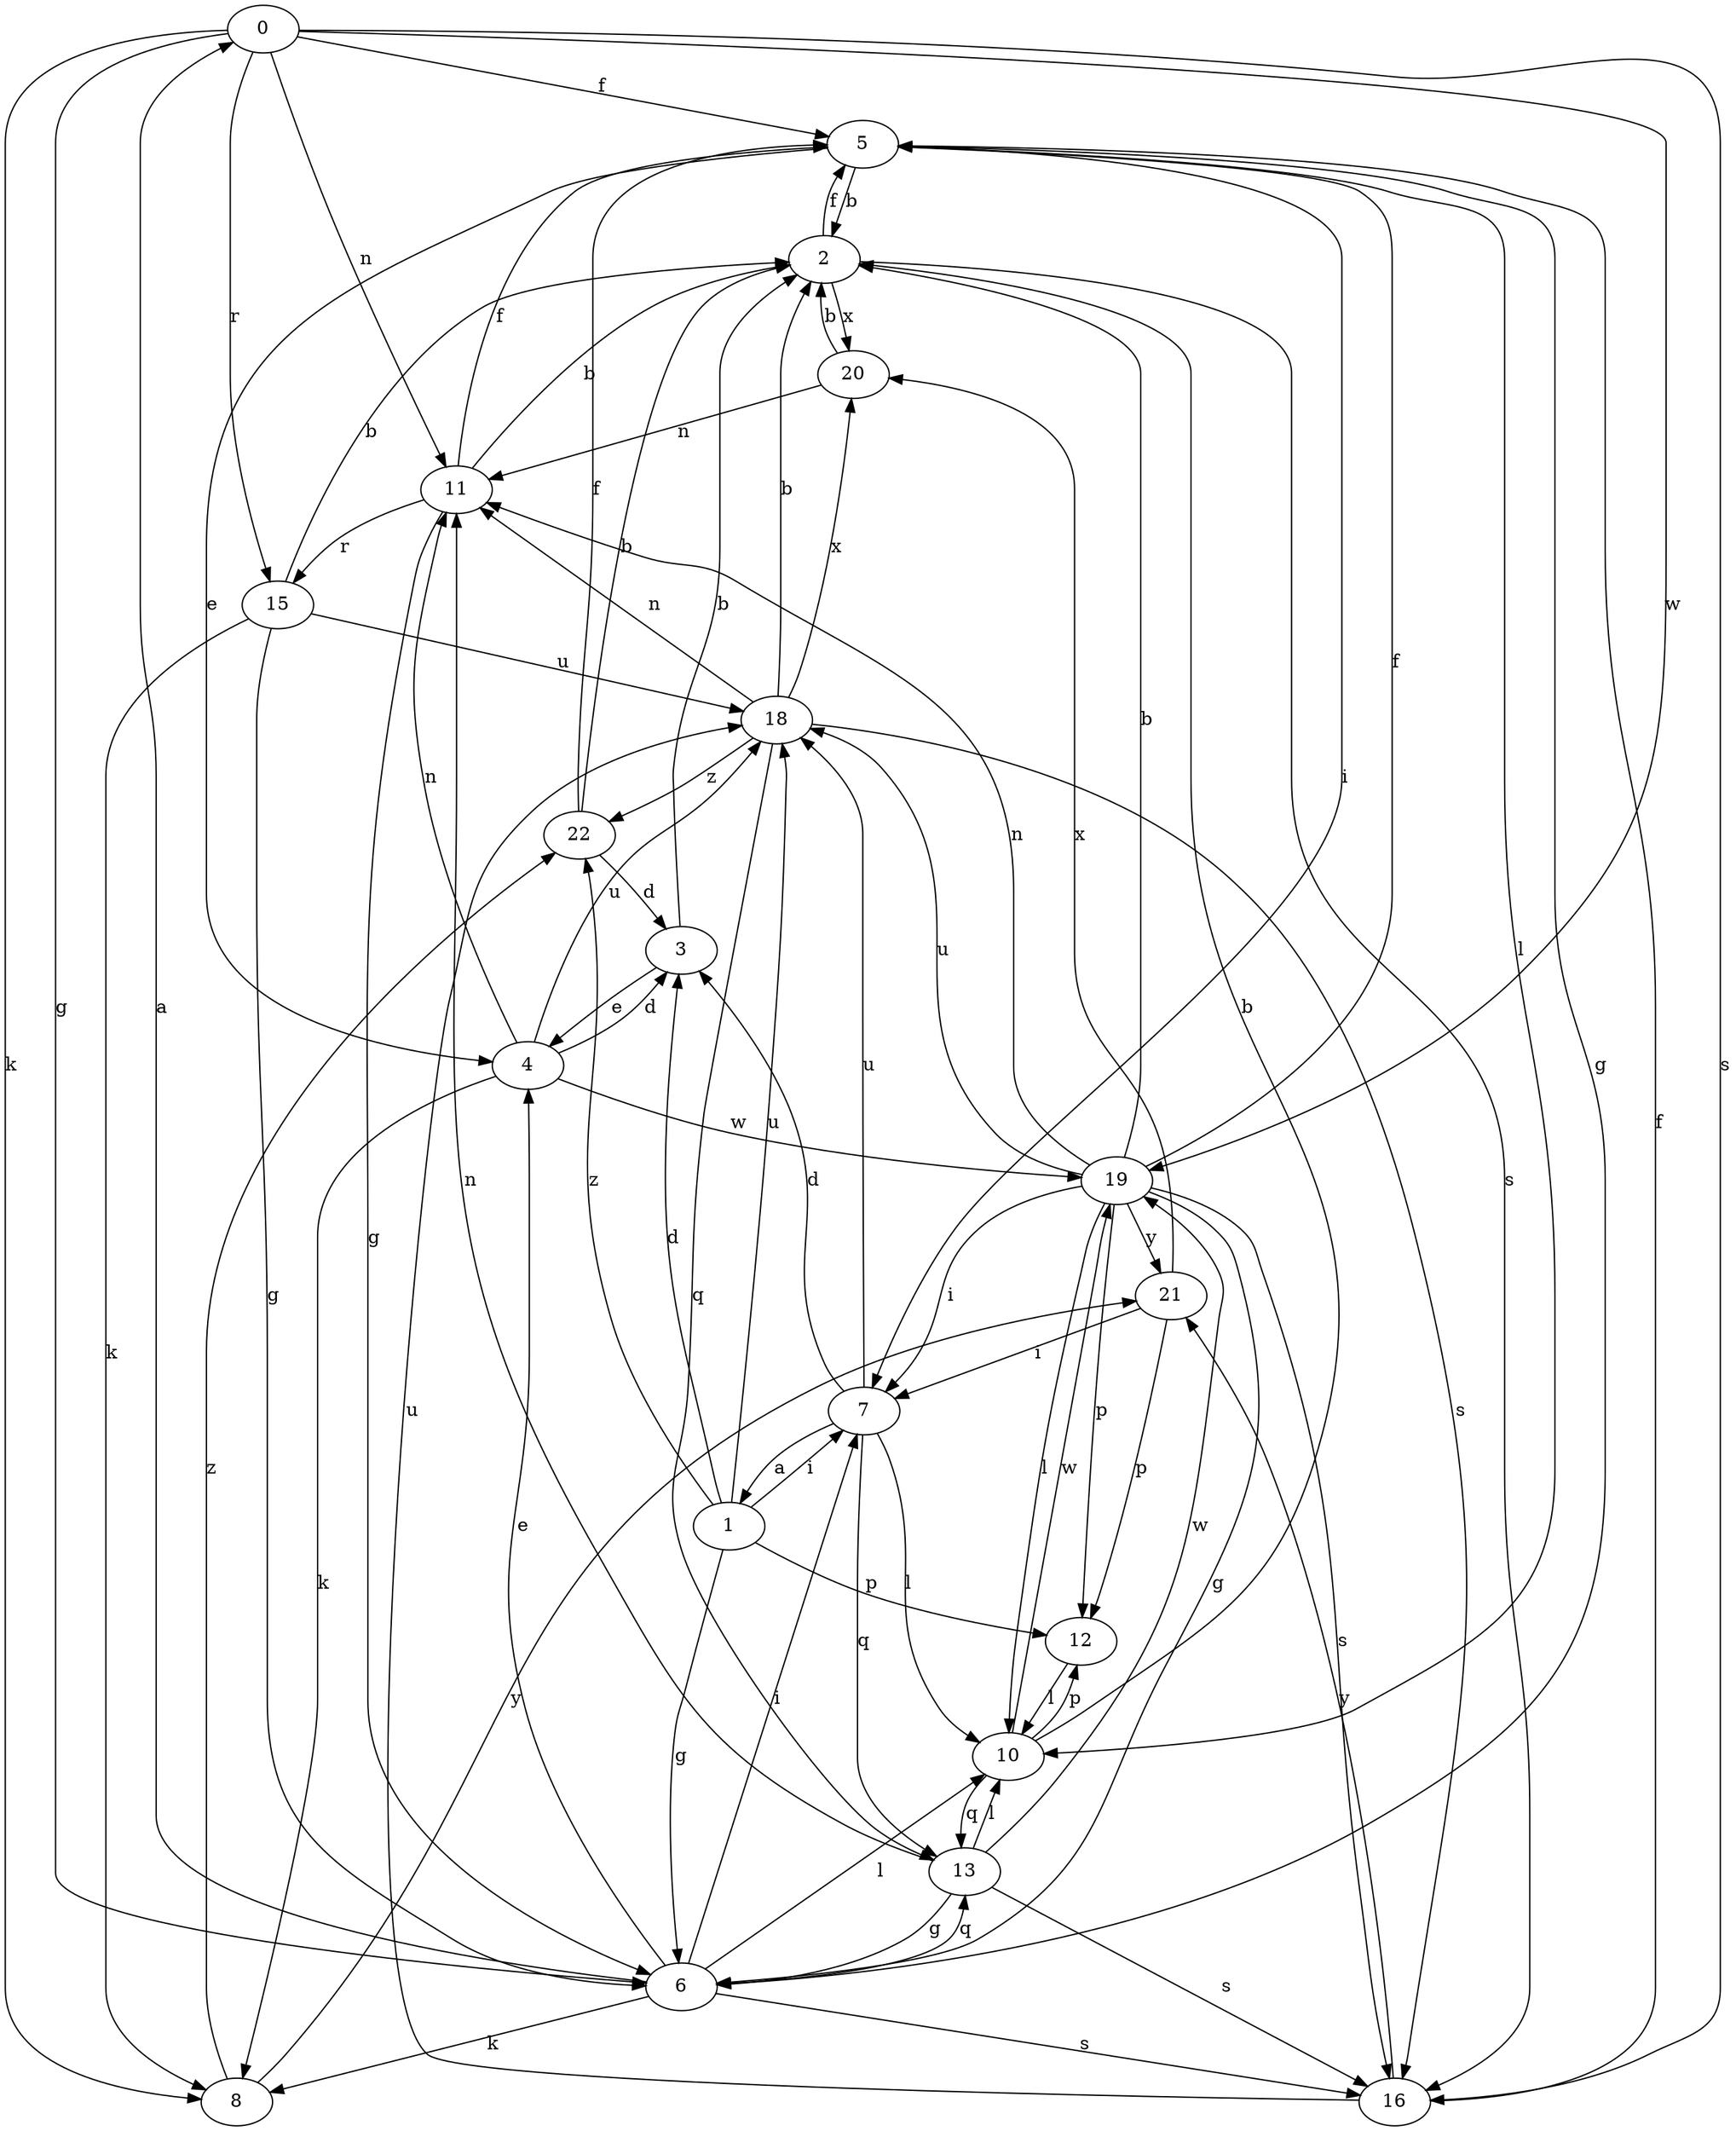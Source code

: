 strict digraph  {
0;
1;
2;
3;
4;
5;
6;
7;
8;
10;
11;
12;
13;
15;
16;
18;
19;
20;
21;
22;
0 -> 5  [label=f];
0 -> 6  [label=g];
0 -> 8  [label=k];
0 -> 11  [label=n];
0 -> 15  [label=r];
0 -> 16  [label=s];
0 -> 19  [label=w];
1 -> 3  [label=d];
1 -> 6  [label=g];
1 -> 7  [label=i];
1 -> 12  [label=p];
1 -> 18  [label=u];
1 -> 22  [label=z];
2 -> 5  [label=f];
2 -> 16  [label=s];
2 -> 20  [label=x];
3 -> 2  [label=b];
3 -> 4  [label=e];
4 -> 3  [label=d];
4 -> 8  [label=k];
4 -> 11  [label=n];
4 -> 18  [label=u];
4 -> 19  [label=w];
5 -> 2  [label=b];
5 -> 4  [label=e];
5 -> 6  [label=g];
5 -> 7  [label=i];
5 -> 10  [label=l];
6 -> 0  [label=a];
6 -> 4  [label=e];
6 -> 7  [label=i];
6 -> 8  [label=k];
6 -> 10  [label=l];
6 -> 13  [label=q];
6 -> 16  [label=s];
7 -> 1  [label=a];
7 -> 3  [label=d];
7 -> 10  [label=l];
7 -> 13  [label=q];
7 -> 18  [label=u];
8 -> 21  [label=y];
8 -> 22  [label=z];
10 -> 2  [label=b];
10 -> 12  [label=p];
10 -> 13  [label=q];
10 -> 19  [label=w];
11 -> 2  [label=b];
11 -> 5  [label=f];
11 -> 6  [label=g];
11 -> 15  [label=r];
12 -> 10  [label=l];
13 -> 6  [label=g];
13 -> 10  [label=l];
13 -> 11  [label=n];
13 -> 16  [label=s];
13 -> 19  [label=w];
15 -> 2  [label=b];
15 -> 6  [label=g];
15 -> 8  [label=k];
15 -> 18  [label=u];
16 -> 5  [label=f];
16 -> 18  [label=u];
16 -> 21  [label=y];
18 -> 2  [label=b];
18 -> 11  [label=n];
18 -> 13  [label=q];
18 -> 16  [label=s];
18 -> 20  [label=x];
18 -> 22  [label=z];
19 -> 2  [label=b];
19 -> 5  [label=f];
19 -> 6  [label=g];
19 -> 7  [label=i];
19 -> 10  [label=l];
19 -> 11  [label=n];
19 -> 12  [label=p];
19 -> 16  [label=s];
19 -> 18  [label=u];
19 -> 21  [label=y];
20 -> 2  [label=b];
20 -> 11  [label=n];
21 -> 7  [label=i];
21 -> 12  [label=p];
21 -> 20  [label=x];
22 -> 2  [label=b];
22 -> 3  [label=d];
22 -> 5  [label=f];
}
